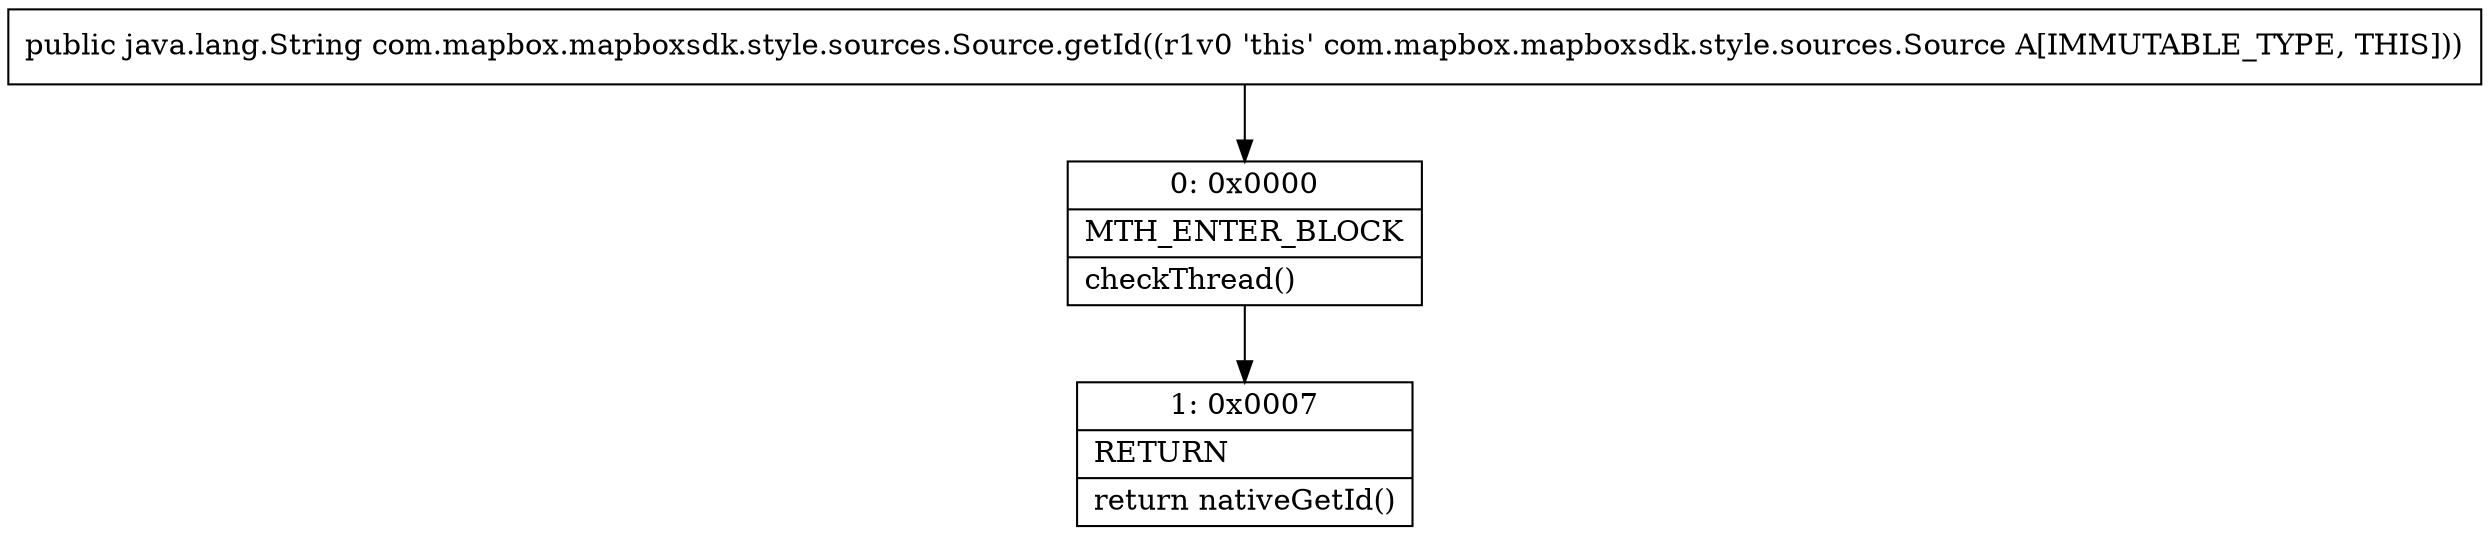 digraph "CFG forcom.mapbox.mapboxsdk.style.sources.Source.getId()Ljava\/lang\/String;" {
Node_0 [shape=record,label="{0\:\ 0x0000|MTH_ENTER_BLOCK\l|checkThread()\l}"];
Node_1 [shape=record,label="{1\:\ 0x0007|RETURN\l|return nativeGetId()\l}"];
MethodNode[shape=record,label="{public java.lang.String com.mapbox.mapboxsdk.style.sources.Source.getId((r1v0 'this' com.mapbox.mapboxsdk.style.sources.Source A[IMMUTABLE_TYPE, THIS])) }"];
MethodNode -> Node_0;
Node_0 -> Node_1;
}

